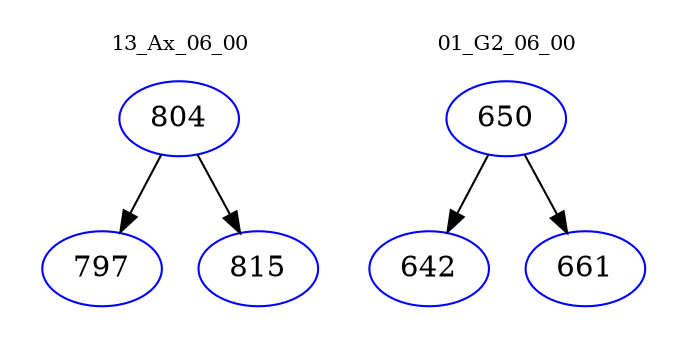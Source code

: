 digraph{
subgraph cluster_0 {
color = white
label = "13_Ax_06_00";
fontsize=10;
T0_804 [label="804", color="blue"]
T0_804 -> T0_797 [color="black"]
T0_797 [label="797", color="blue"]
T0_804 -> T0_815 [color="black"]
T0_815 [label="815", color="blue"]
}
subgraph cluster_1 {
color = white
label = "01_G2_06_00";
fontsize=10;
T1_650 [label="650", color="blue"]
T1_650 -> T1_642 [color="black"]
T1_642 [label="642", color="blue"]
T1_650 -> T1_661 [color="black"]
T1_661 [label="661", color="blue"]
}
}
